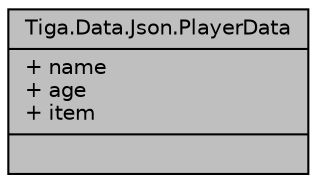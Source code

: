 digraph "Tiga.Data.Json.PlayerData"
{
 // LATEX_PDF_SIZE
  edge [fontname="Helvetica",fontsize="10",labelfontname="Helvetica",labelfontsize="10"];
  node [fontname="Helvetica",fontsize="10",shape=record];
  Node1 [label="{Tiga.Data.Json.PlayerData\n|+ name\l+ age\l+ item\l|}",height=0.2,width=0.4,color="black", fillcolor="grey75", style="filled", fontcolor="black",tooltip=" "];
}
